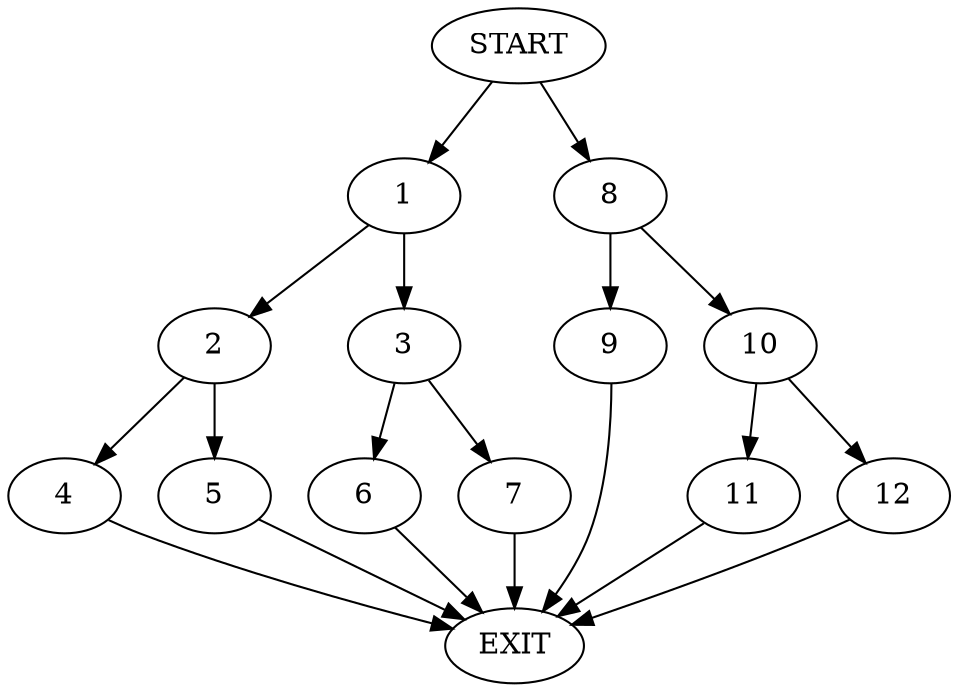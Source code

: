 digraph {
0 [label="START"]
13 [label="EXIT"]
0 -> 1
1 -> 2
1 -> 3
2 -> 4
2 -> 5
3 -> 6
3 -> 7
4 -> 13
5 -> 13
6 -> 13
7 -> 13
0 -> 8
8 -> 9
8 -> 10
9 -> 13
10 -> 11
10 -> 12
12 -> 13
11 -> 13
}
